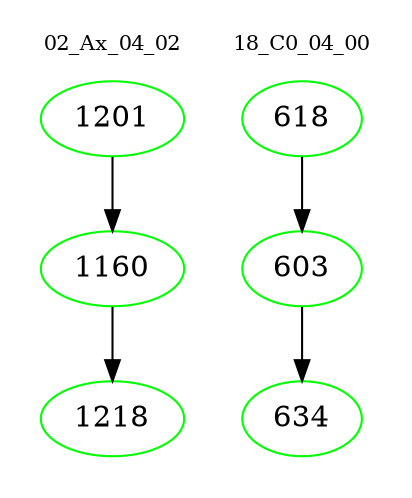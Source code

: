 digraph{
subgraph cluster_0 {
color = white
label = "02_Ax_04_02";
fontsize=10;
T0_1201 [label="1201", color="green"]
T0_1201 -> T0_1160 [color="black"]
T0_1160 [label="1160", color="green"]
T0_1160 -> T0_1218 [color="black"]
T0_1218 [label="1218", color="green"]
}
subgraph cluster_1 {
color = white
label = "18_C0_04_00";
fontsize=10;
T1_618 [label="618", color="green"]
T1_618 -> T1_603 [color="black"]
T1_603 [label="603", color="green"]
T1_603 -> T1_634 [color="black"]
T1_634 [label="634", color="green"]
}
}
